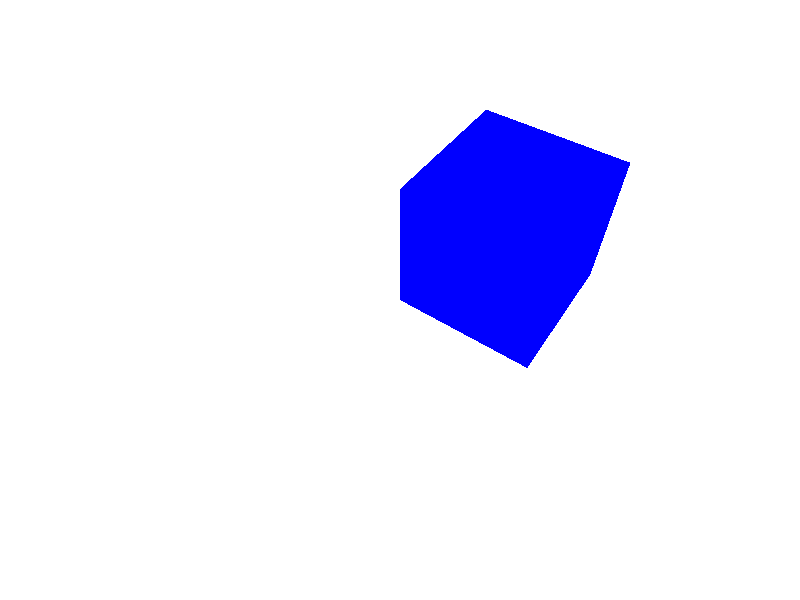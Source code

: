 #include "colors.inc"

background {
  color White
}
camera {
  location <0, 3, -3>
  look_at  <0, 0,  0>
}

light_source {
  <-2, 3, 2>
  color White
}

box {
  <0,0,0>,
  <1,1,1>
  pigment { color Blue }
  rotate y*35
  rotate x*-5
}


